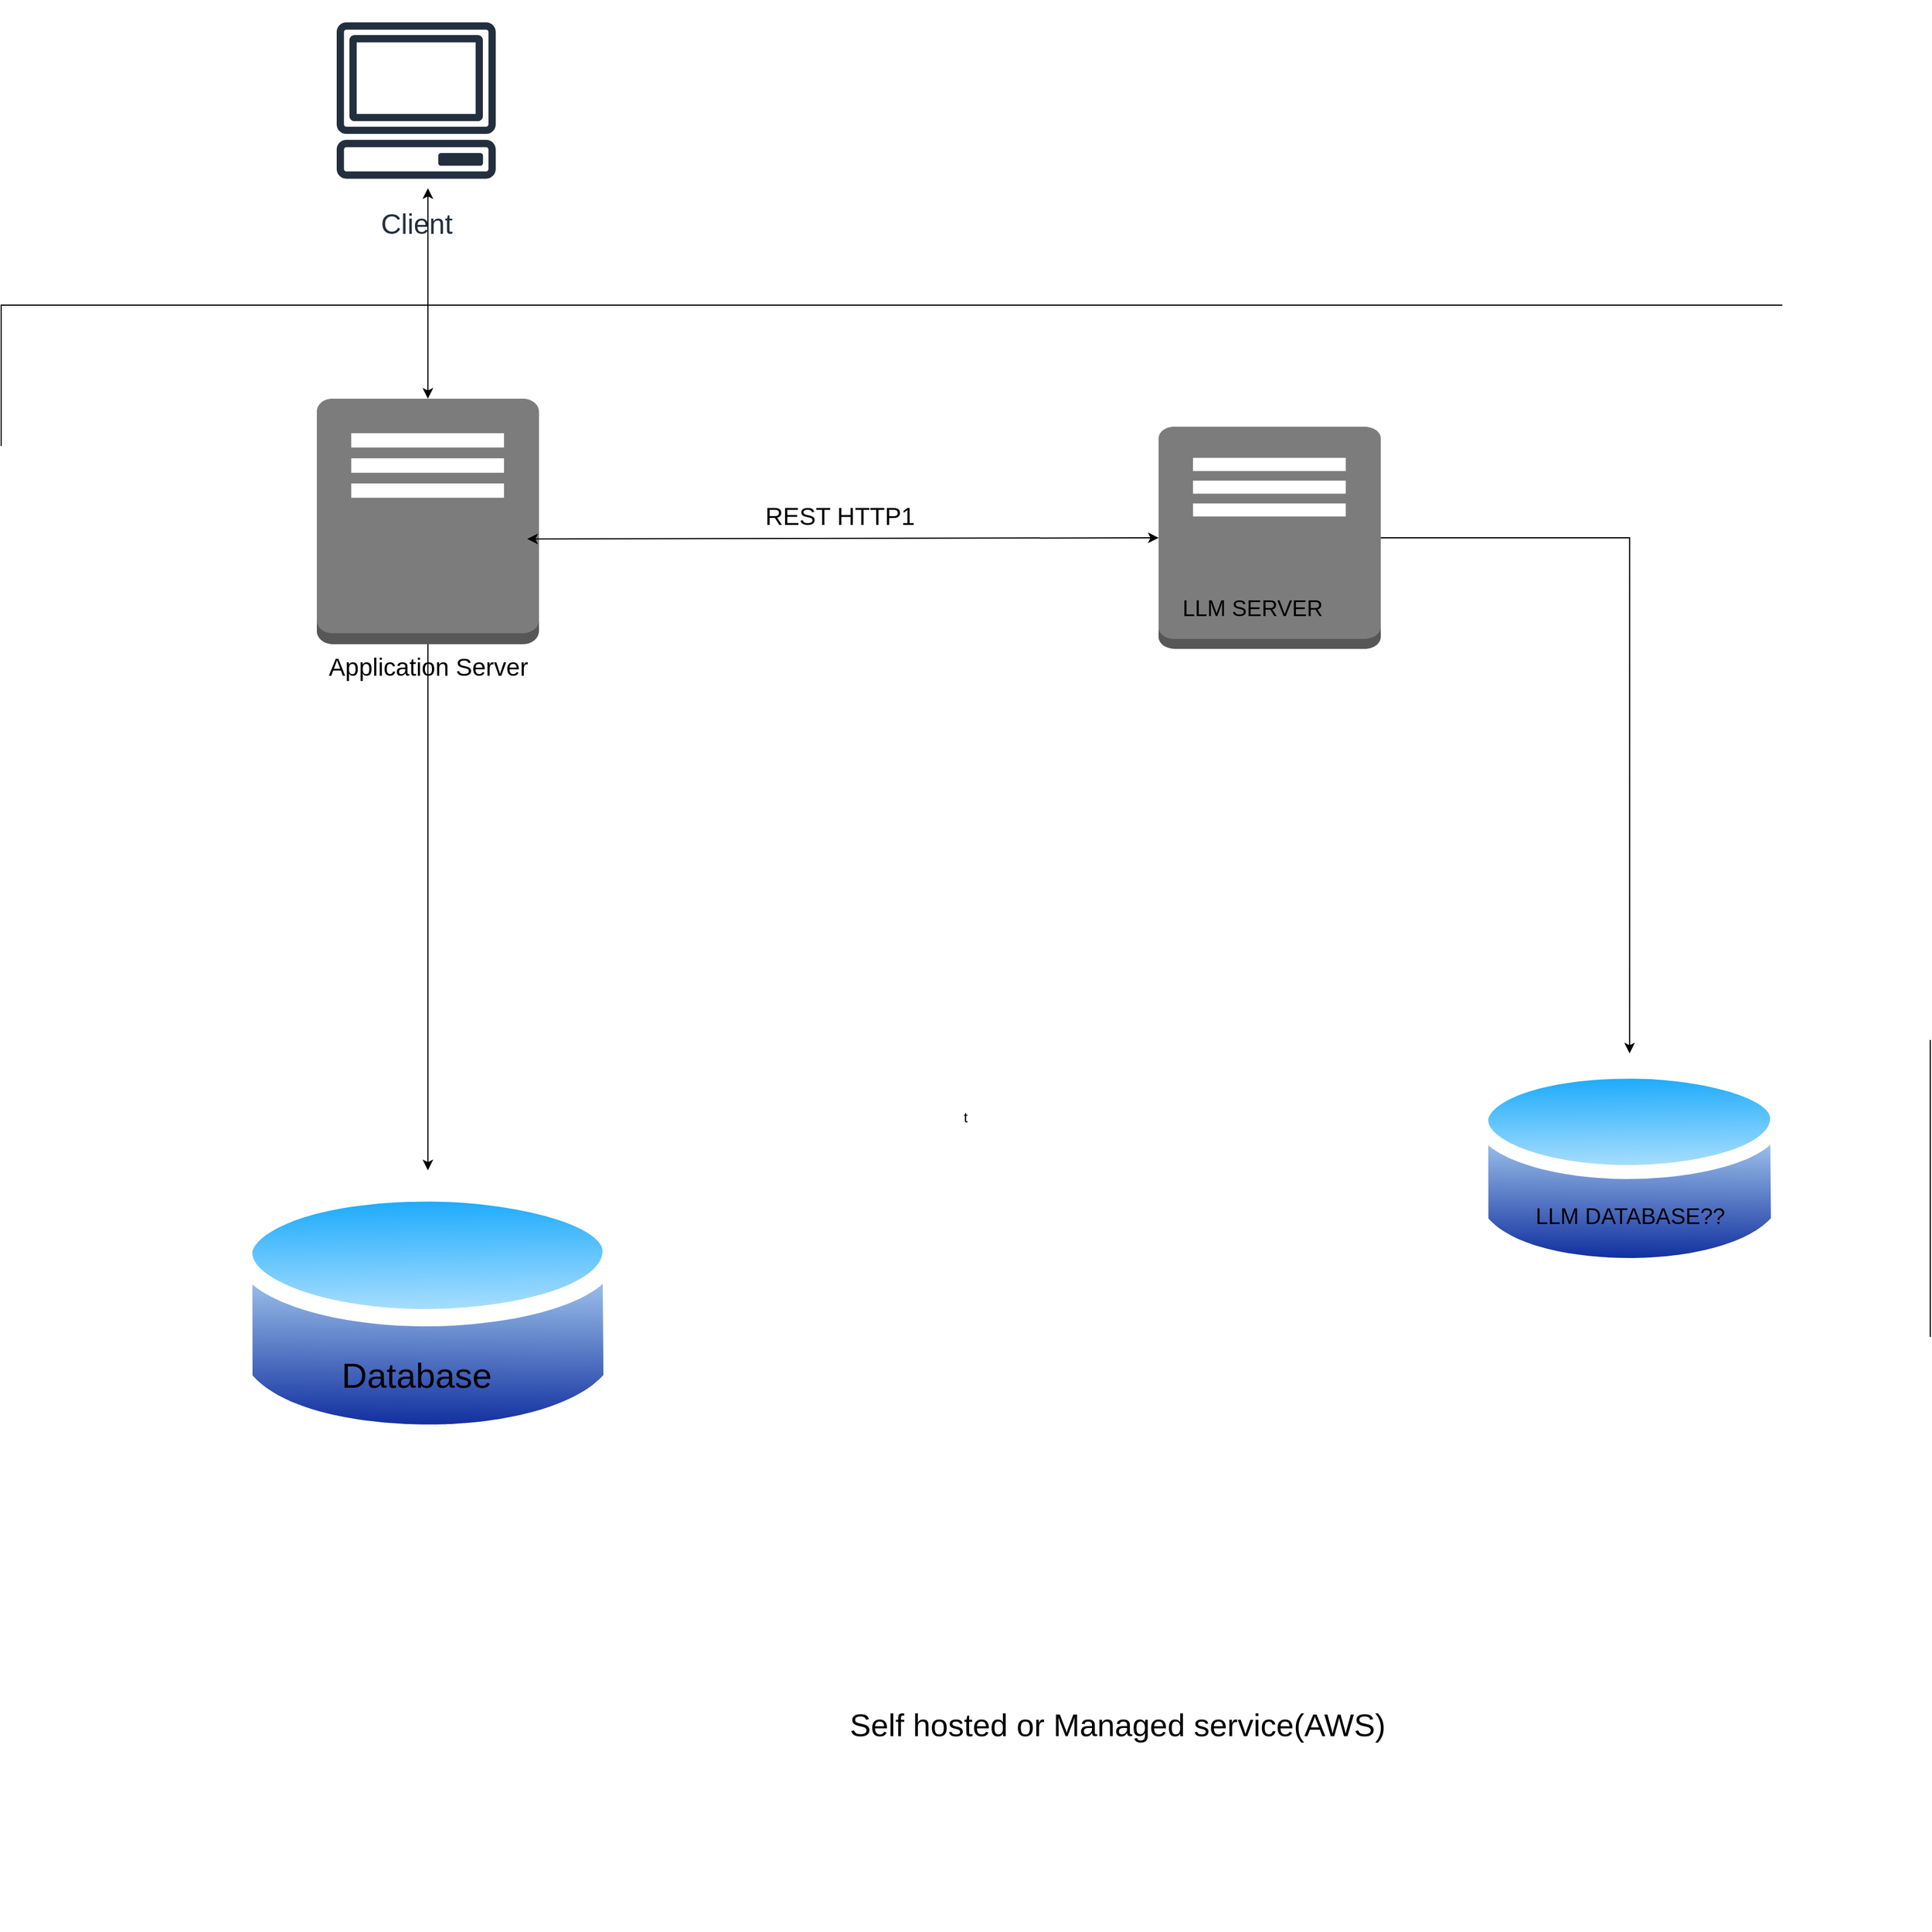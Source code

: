 <mxfile version="24.6.2" type="github">
  <diagram id="Ht1M8jgEwFfnCIfOTk4-" name="Page-1">
    <mxGraphModel dx="2280" dy="1447" grid="1" gridSize="10" guides="1" tooltips="1" connect="1" arrows="1" fold="1" page="1" pageScale="1" pageWidth="1169" pageHeight="827" math="0" shadow="0">
      <root>
        <mxCell id="0" />
        <mxCell id="1" parent="0" />
        <mxCell id="6yKvHFJ-wdrY9rC1FUDO-23" value="t" style="rounded=0;whiteSpace=wrap;html=1;" vertex="1" parent="1">
          <mxGeometry x="200" y="310" width="1650" height="1390" as="geometry" />
        </mxCell>
        <mxCell id="6yKvHFJ-wdrY9rC1FUDO-3" value="" style="image;aspect=fixed;perimeter=ellipsePerimeter;html=1;align=center;shadow=0;dashed=0;spacingTop=3;image=img/lib/active_directory/database.svg;" vertex="1" parent="1">
          <mxGeometry x="400" y="1050" width="330" height="244.2" as="geometry" />
        </mxCell>
        <mxCell id="6yKvHFJ-wdrY9rC1FUDO-4" value="&lt;font style=&quot;font-size: 30px;&quot;&gt;Database&lt;/font&gt;" style="text;html=1;align=center;verticalAlign=middle;resizable=0;points=[];autosize=1;strokeColor=none;fillColor=none;" vertex="1" parent="1">
          <mxGeometry x="480" y="1200" width="150" height="50" as="geometry" />
        </mxCell>
        <mxCell id="6yKvHFJ-wdrY9rC1FUDO-12" style="edgeStyle=orthogonalEdgeStyle;rounded=0;orthogonalLoop=1;jettySize=auto;html=1;" edge="1" parent="1" source="6yKvHFJ-wdrY9rC1FUDO-6" target="6yKvHFJ-wdrY9rC1FUDO-11">
          <mxGeometry relative="1" as="geometry" />
        </mxCell>
        <mxCell id="6yKvHFJ-wdrY9rC1FUDO-6" value="" style="outlineConnect=0;dashed=0;verticalLabelPosition=bottom;verticalAlign=top;align=center;html=1;shape=mxgraph.aws3.traditional_server;fillColor=#7D7C7C;gradientColor=none;" vertex="1" parent="1">
          <mxGeometry x="1190" y="414" width="190" height="190" as="geometry" />
        </mxCell>
        <mxCell id="6yKvHFJ-wdrY9rC1FUDO-7" value="&lt;font style=&quot;font-size: 19px;&quot;&gt;LLM SERVER&lt;/font&gt;" style="text;html=1;align=center;verticalAlign=middle;resizable=0;points=[];autosize=1;strokeColor=none;fillColor=none;" vertex="1" parent="1">
          <mxGeometry x="1200" y="550" width="140" height="40" as="geometry" />
        </mxCell>
        <mxCell id="6yKvHFJ-wdrY9rC1FUDO-10" style="edgeStyle=orthogonalEdgeStyle;rounded=0;orthogonalLoop=1;jettySize=auto;html=1;" edge="1" parent="1" source="6yKvHFJ-wdrY9rC1FUDO-8" target="6yKvHFJ-wdrY9rC1FUDO-3">
          <mxGeometry relative="1" as="geometry" />
        </mxCell>
        <mxCell id="6yKvHFJ-wdrY9rC1FUDO-8" value="&lt;font style=&quot;font-size: 21px;&quot;&gt;Application Server&lt;/font&gt;" style="outlineConnect=0;dashed=0;verticalLabelPosition=bottom;verticalAlign=top;align=center;html=1;shape=mxgraph.aws3.traditional_server;fillColor=#7D7C7C;gradientColor=none;" vertex="1" parent="1">
          <mxGeometry x="470" y="390" width="190" height="210" as="geometry" />
        </mxCell>
        <mxCell id="6yKvHFJ-wdrY9rC1FUDO-11" value="" style="image;aspect=fixed;perimeter=ellipsePerimeter;html=1;align=center;shadow=0;dashed=0;spacingTop=3;image=img/lib/active_directory/database.svg;" vertex="1" parent="1">
          <mxGeometry x="1460" y="950" width="265.68" height="196.6" as="geometry" />
        </mxCell>
        <mxCell id="6yKvHFJ-wdrY9rC1FUDO-13" value="&lt;font style=&quot;font-size: 19px;&quot;&gt;LLM DATABASE??&lt;/font&gt;" style="text;html=1;align=center;verticalAlign=middle;resizable=0;points=[];autosize=1;strokeColor=none;fillColor=none;" vertex="1" parent="1">
          <mxGeometry x="1497.84" y="1070" width="190" height="40" as="geometry" />
        </mxCell>
        <mxCell id="6yKvHFJ-wdrY9rC1FUDO-15" value="&lt;span style=&quot;font-size: 21px;&quot;&gt;REST HTTP1&amp;nbsp;&lt;/span&gt;" style="text;html=1;align=center;verticalAlign=middle;resizable=0;points=[];autosize=1;strokeColor=none;fillColor=none;" vertex="1" parent="1">
          <mxGeometry x="840" y="470" width="160" height="40" as="geometry" />
        </mxCell>
        <mxCell id="6yKvHFJ-wdrY9rC1FUDO-16" value="" style="endArrow=classic;startArrow=classic;html=1;rounded=0;entryX=0;entryY=0.5;entryDx=0;entryDy=0;entryPerimeter=0;" edge="1" parent="1" target="6yKvHFJ-wdrY9rC1FUDO-6">
          <mxGeometry width="50" height="50" relative="1" as="geometry">
            <mxPoint x="650" y="510" as="sourcePoint" />
            <mxPoint x="820" y="550" as="targetPoint" />
          </mxGeometry>
        </mxCell>
        <mxCell id="6yKvHFJ-wdrY9rC1FUDO-18" value="&lt;font style=&quot;font-size: 24px;&quot;&gt;Client&lt;/font&gt;" style="sketch=0;outlineConnect=0;fontColor=#232F3E;gradientColor=none;strokeColor=#232F3E;fillColor=#ffffff;dashed=0;verticalLabelPosition=bottom;verticalAlign=top;align=center;html=1;fontSize=12;fontStyle=0;aspect=fixed;shape=mxgraph.aws4.resourceIcon;resIcon=mxgraph.aws4.client;" vertex="1" parent="1">
          <mxGeometry x="470" y="50" width="170" height="170" as="geometry" />
        </mxCell>
        <mxCell id="6yKvHFJ-wdrY9rC1FUDO-20" value="" style="endArrow=classic;startArrow=classic;html=1;rounded=0;exitX=0.5;exitY=0;exitDx=0;exitDy=0;exitPerimeter=0;" edge="1" parent="1" source="6yKvHFJ-wdrY9rC1FUDO-8">
          <mxGeometry width="50" height="50" relative="1" as="geometry">
            <mxPoint x="490" y="250" as="sourcePoint" />
            <mxPoint x="565" y="210" as="targetPoint" />
          </mxGeometry>
        </mxCell>
        <mxCell id="6yKvHFJ-wdrY9rC1FUDO-24" value="&lt;font style=&quot;font-size: 27px;&quot;&gt;Self hosted or Managed service(AWS)&lt;/font&gt;" style="text;html=1;align=center;verticalAlign=middle;whiteSpace=wrap;rounded=0;" vertex="1" parent="1">
          <mxGeometry x="830" y="1510" width="650" height="30" as="geometry" />
        </mxCell>
      </root>
    </mxGraphModel>
  </diagram>
</mxfile>
